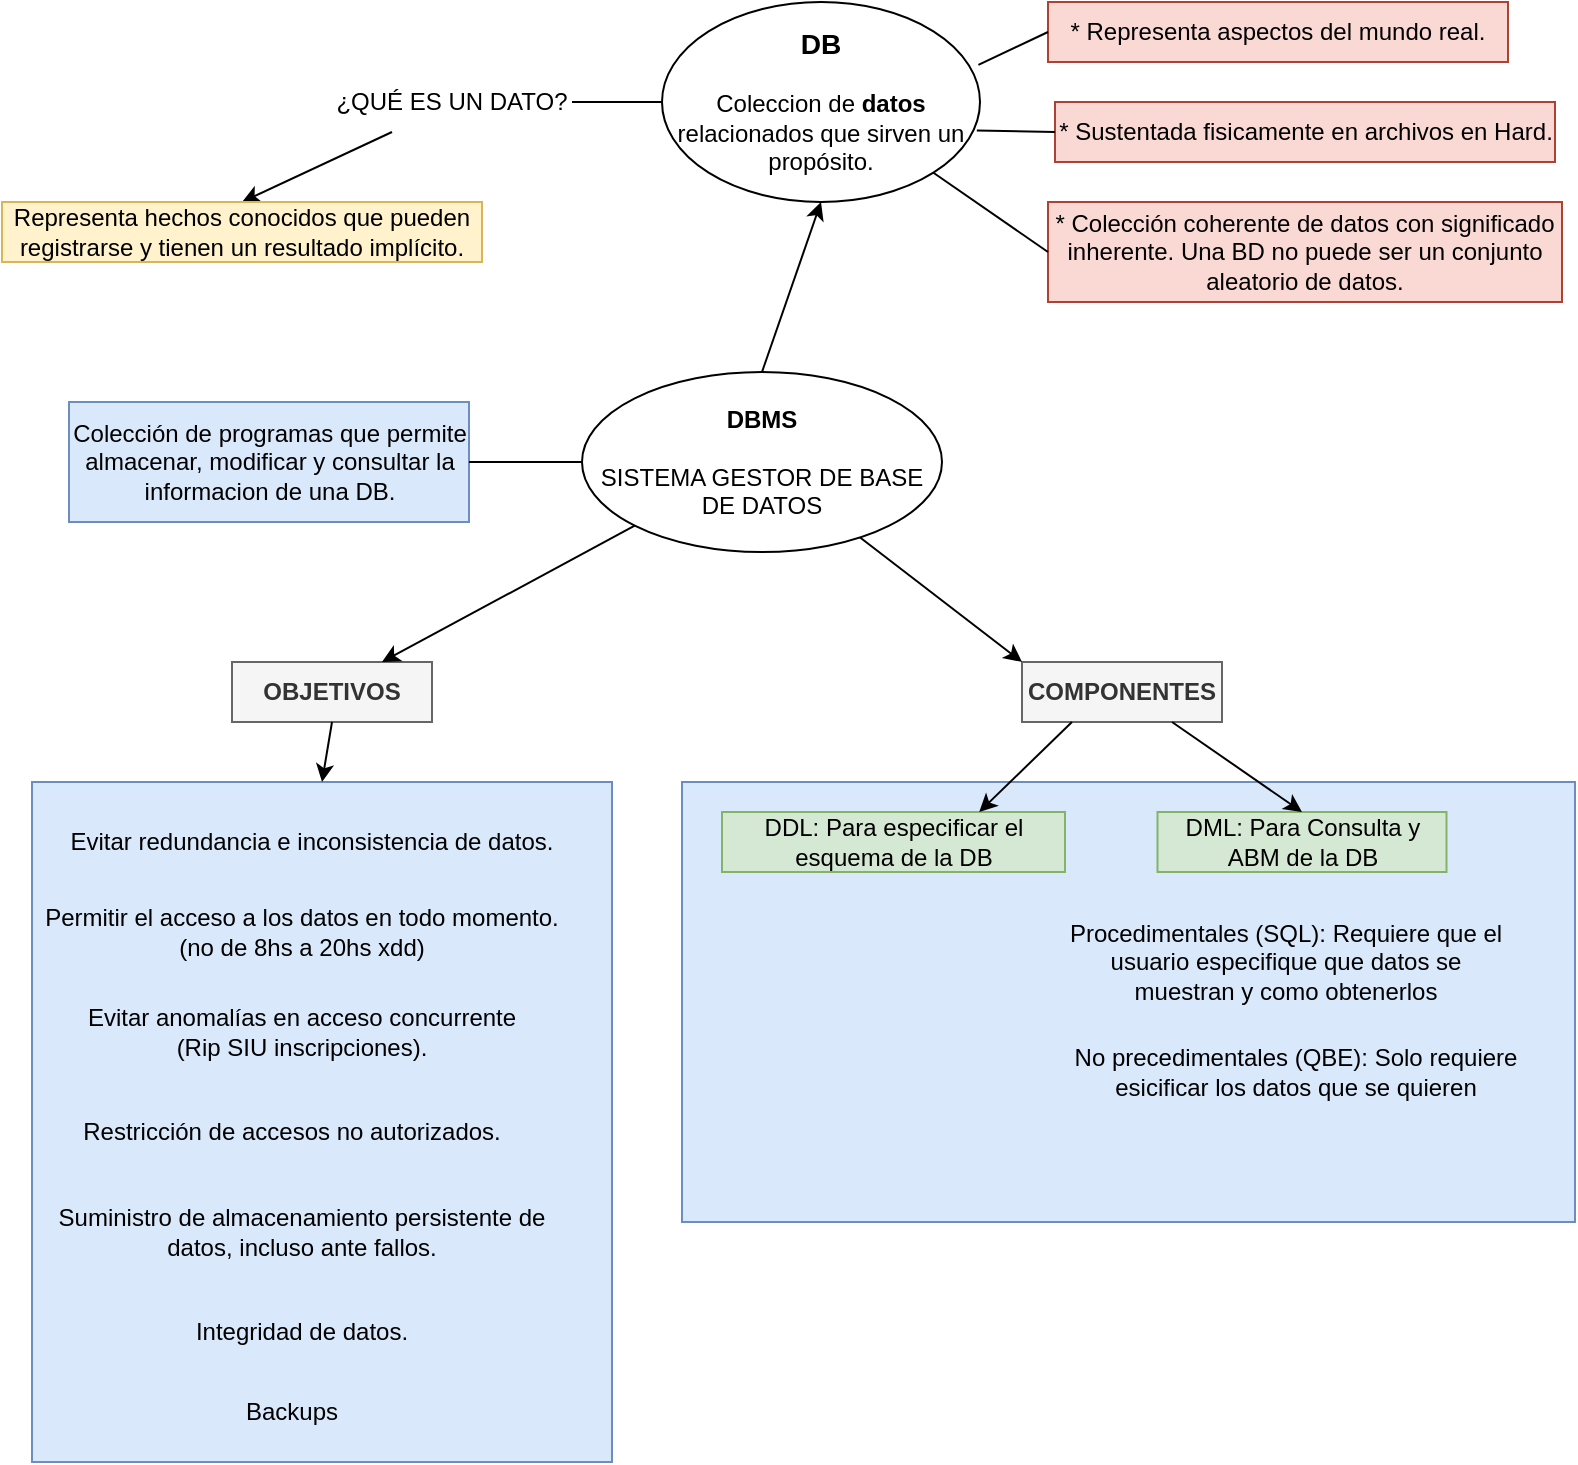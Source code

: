 <mxfile version="17.1.3" type="github" pages="4">
  <diagram id="kyv-Pfv23gA9csW_IkZh" name="DB, Datos, DBMS">
    <mxGraphModel dx="1140" dy="402" grid="1" gridSize="10" guides="1" tooltips="1" connect="1" arrows="1" fold="1" page="1" pageScale="1" pageWidth="827" pageHeight="1169" background="#ffffff" math="0" shadow="0">
      <root>
        <mxCell id="0" />
        <mxCell id="1" parent="0" />
        <mxCell id="LoTI6cqvOIeO2nbHAi1N-4" value="" style="rounded=0;whiteSpace=wrap;html=1;fillColor=#dae8fc;strokeColor=#6c8ebf;" parent="1" vertex="1">
          <mxGeometry x="350" y="500" width="446.5" height="220" as="geometry" />
        </mxCell>
        <mxCell id="82b8sqedpG5tDT-W9cHj-2" value="&lt;h3&gt;&lt;b&gt;DB&lt;/b&gt;&lt;/h3&gt;Coleccion de &lt;b&gt;datos &lt;/b&gt;relacionados que sirven un propósito.&lt;br&gt;&lt;br&gt;" style="ellipse;whiteSpace=wrap;html=1;" parent="1" vertex="1">
          <mxGeometry x="340" y="110" width="159" height="100" as="geometry" />
        </mxCell>
        <mxCell id="82b8sqedpG5tDT-W9cHj-5" value="* Representa aspectos del mundo real." style="text;html=1;strokeColor=#ae4132;fillColor=#fad9d5;align=center;verticalAlign=middle;whiteSpace=wrap;rounded=0;" parent="1" vertex="1">
          <mxGeometry x="533" y="110" width="230" height="30" as="geometry" />
        </mxCell>
        <mxCell id="82b8sqedpG5tDT-W9cHj-6" value="* Colección coherente de datos con significado inherente. Una BD no puede ser un conjunto aleatorio de datos." style="text;html=1;strokeColor=#ae4132;fillColor=#fad9d5;align=center;verticalAlign=middle;whiteSpace=wrap;rounded=0;" parent="1" vertex="1">
          <mxGeometry x="533" y="210" width="257" height="50" as="geometry" />
        </mxCell>
        <mxCell id="hzKp8I5DXXiYu1HuEsjh-1" value="* Sustentada fisicamente en archivos en Hard." style="text;html=1;strokeColor=#ae4132;fillColor=#fad9d5;align=center;verticalAlign=middle;whiteSpace=wrap;rounded=0;" parent="1" vertex="1">
          <mxGeometry x="536.5" y="160" width="250" height="30" as="geometry" />
        </mxCell>
        <mxCell id="y5L1Ravf5SmVqJsjnQwp-1" value="&lt;b&gt;DBMS&lt;/b&gt;&lt;br&gt;&lt;br&gt;SISTEMA GESTOR DE BASE DE DATOS" style="ellipse;whiteSpace=wrap;html=1;" parent="1" vertex="1">
          <mxGeometry x="300" y="295" width="180" height="90" as="geometry" />
        </mxCell>
        <mxCell id="y5L1Ravf5SmVqJsjnQwp-2" value="OBJETIVOS" style="text;html=1;align=center;verticalAlign=middle;whiteSpace=wrap;rounded=0;fontStyle=1;fillColor=#f5f5f5;fontColor=#333333;strokeColor=#666666;" parent="1" vertex="1">
          <mxGeometry x="125" y="440" width="100" height="30" as="geometry" />
        </mxCell>
        <mxCell id="y5L1Ravf5SmVqJsjnQwp-19" value="COMPONENTES" style="text;html=1;strokeColor=#666666;fillColor=#f5f5f5;align=center;verticalAlign=middle;whiteSpace=wrap;rounded=0;fontStyle=1;fontColor=#333333;" parent="1" vertex="1">
          <mxGeometry x="520" y="440" width="100" height="30" as="geometry" />
        </mxCell>
        <mxCell id="y5L1Ravf5SmVqJsjnQwp-22" value="DDL: Para especificar el esquema de la DB" style="text;html=1;strokeColor=#82b366;fillColor=#d5e8d4;align=center;verticalAlign=middle;whiteSpace=wrap;rounded=0;" parent="1" vertex="1">
          <mxGeometry x="370" y="515" width="171.5" height="30" as="geometry" />
        </mxCell>
        <mxCell id="y5L1Ravf5SmVqJsjnQwp-23" value="DML: Para Consulta y ABM de la DB" style="text;html=1;strokeColor=#82b366;fillColor=#d5e8d4;align=center;verticalAlign=middle;whiteSpace=wrap;rounded=0;" parent="1" vertex="1">
          <mxGeometry x="587.75" y="515" width="144.5" height="30" as="geometry" />
        </mxCell>
        <mxCell id="y5L1Ravf5SmVqJsjnQwp-24" value="Procedimentales (SQL): Requiere que el usuario especifique que datos se muestran y como obtenerlos" style="text;html=1;strokeColor=none;fillColor=none;align=center;verticalAlign=middle;whiteSpace=wrap;rounded=0;" parent="1" vertex="1">
          <mxGeometry x="541.5" y="575" width="220" height="30" as="geometry" />
        </mxCell>
        <mxCell id="y5L1Ravf5SmVqJsjnQwp-25" value="No precedimentales (QBE): Solo requiere esicificar los datos que se quieren" style="text;html=1;strokeColor=none;fillColor=none;align=center;verticalAlign=middle;whiteSpace=wrap;rounded=0;" parent="1" vertex="1">
          <mxGeometry x="536.5" y="630" width="240" height="30" as="geometry" />
        </mxCell>
        <mxCell id="igbWti4xABd6nXq-48ni-3" value="" style="endArrow=classic;html=1;rounded=0;exitX=0.5;exitY=0;exitDx=0;exitDy=0;entryX=0.5;entryY=1;entryDx=0;entryDy=0;startArrow=none;" parent="1" source="y5L1Ravf5SmVqJsjnQwp-1" target="82b8sqedpG5tDT-W9cHj-2" edge="1">
          <mxGeometry width="50" height="50" relative="1" as="geometry">
            <mxPoint x="390" y="390" as="sourcePoint" />
            <mxPoint x="440" y="340" as="targetPoint" />
          </mxGeometry>
        </mxCell>
        <mxCell id="igbWti4xABd6nXq-48ni-4" value="Colección de programas que permite almacenar, modificar y consultar la informacion de una DB." style="text;html=1;strokeColor=#6c8ebf;fillColor=#dae8fc;align=center;verticalAlign=middle;whiteSpace=wrap;rounded=0;" parent="1" vertex="1">
          <mxGeometry x="43.5" y="310" width="200" height="60" as="geometry" />
        </mxCell>
        <mxCell id="igbWti4xABd6nXq-48ni-6" value="" style="endArrow=classic;html=1;rounded=0;exitX=0.25;exitY=1;exitDx=0;exitDy=0;startArrow=none;entryX=0.5;entryY=0;entryDx=0;entryDy=0;" parent="1" source="igbWti4xABd6nXq-48ni-7" target="igbWti4xABd6nXq-48ni-9" edge="1">
          <mxGeometry width="50" height="50" relative="1" as="geometry">
            <mxPoint x="390" y="300" as="sourcePoint" />
            <mxPoint x="430" y="370" as="targetPoint" />
          </mxGeometry>
        </mxCell>
        <mxCell id="igbWti4xABd6nXq-48ni-7" value="¿QUÉ ES UN DATO?" style="text;html=1;strokeColor=none;fillColor=none;align=center;verticalAlign=middle;whiteSpace=wrap;rounded=0;" parent="1" vertex="1">
          <mxGeometry x="175" y="145" width="120" height="30" as="geometry" />
        </mxCell>
        <mxCell id="igbWti4xABd6nXq-48ni-8" value="" style="endArrow=none;html=1;rounded=0;exitX=0;exitY=0.5;exitDx=0;exitDy=0;entryX=1;entryY=0.5;entryDx=0;entryDy=0;" parent="1" source="82b8sqedpG5tDT-W9cHj-2" target="igbWti4xABd6nXq-48ni-7" edge="1">
          <mxGeometry width="50" height="50" relative="1" as="geometry">
            <mxPoint x="455.104" y="225.355" as="sourcePoint" />
            <mxPoint x="520" y="250" as="targetPoint" />
          </mxGeometry>
        </mxCell>
        <mxCell id="igbWti4xABd6nXq-48ni-9" value="Representa hechos conocidos que pueden registrarse y tienen un resultado implícito." style="text;html=1;strokeColor=#d6b656;fillColor=#fff2cc;align=center;verticalAlign=middle;whiteSpace=wrap;rounded=0;" parent="1" vertex="1">
          <mxGeometry x="10" y="210" width="240" height="30" as="geometry" />
        </mxCell>
        <mxCell id="igbWti4xABd6nXq-48ni-12" value="" style="endArrow=none;html=1;rounded=0;exitX=0;exitY=0.5;exitDx=0;exitDy=0;" parent="1" source="y5L1Ravf5SmVqJsjnQwp-1" target="igbWti4xABd6nXq-48ni-4" edge="1">
          <mxGeometry width="50" height="50" relative="1" as="geometry">
            <mxPoint x="413.5" y="295" as="sourcePoint" />
            <mxPoint x="463.5" y="245" as="targetPoint" />
          </mxGeometry>
        </mxCell>
        <mxCell id="igbWti4xABd6nXq-48ni-22" value="" style="endArrow=none;html=1;rounded=0;exitX=0.995;exitY=0.314;exitDx=0;exitDy=0;exitPerimeter=0;entryX=0;entryY=0.5;entryDx=0;entryDy=0;" parent="1" source="82b8sqedpG5tDT-W9cHj-2" target="82b8sqedpG5tDT-W9cHj-5" edge="1">
          <mxGeometry width="50" height="50" relative="1" as="geometry">
            <mxPoint x="390" y="300" as="sourcePoint" />
            <mxPoint x="440" y="250" as="targetPoint" />
          </mxGeometry>
        </mxCell>
        <mxCell id="igbWti4xABd6nXq-48ni-23" value="" style="endArrow=none;html=1;rounded=0;exitX=1;exitY=1;exitDx=0;exitDy=0;entryX=0;entryY=0.5;entryDx=0;entryDy=0;" parent="1" source="82b8sqedpG5tDT-W9cHj-2" target="82b8sqedpG5tDT-W9cHj-6" edge="1">
          <mxGeometry width="50" height="50" relative="1" as="geometry">
            <mxPoint x="390" y="300" as="sourcePoint" />
            <mxPoint x="440" y="250" as="targetPoint" />
          </mxGeometry>
        </mxCell>
        <mxCell id="igbWti4xABd6nXq-48ni-24" value="" style="endArrow=none;html=1;rounded=0;exitX=0;exitY=0.5;exitDx=0;exitDy=0;entryX=0.99;entryY=0.642;entryDx=0;entryDy=0;entryPerimeter=0;" parent="1" source="hzKp8I5DXXiYu1HuEsjh-1" target="82b8sqedpG5tDT-W9cHj-2" edge="1">
          <mxGeometry width="50" height="50" relative="1" as="geometry">
            <mxPoint x="390" y="300" as="sourcePoint" />
            <mxPoint x="440" y="250" as="targetPoint" />
          </mxGeometry>
        </mxCell>
        <mxCell id="igbWti4xABd6nXq-48ni-26" value="" style="endArrow=classic;html=1;rounded=0;exitX=0;exitY=1;exitDx=0;exitDy=0;entryX=0.75;entryY=0;entryDx=0;entryDy=0;" parent="1" source="y5L1Ravf5SmVqJsjnQwp-1" target="y5L1Ravf5SmVqJsjnQwp-2" edge="1">
          <mxGeometry width="50" height="50" relative="1" as="geometry">
            <mxPoint x="413.5" y="575" as="sourcePoint" />
            <mxPoint x="463.5" y="525" as="targetPoint" />
          </mxGeometry>
        </mxCell>
        <mxCell id="igbWti4xABd6nXq-48ni-27" value="" style="endArrow=classic;html=1;rounded=0;entryX=0;entryY=0;entryDx=0;entryDy=0;" parent="1" source="y5L1Ravf5SmVqJsjnQwp-1" target="y5L1Ravf5SmVqJsjnQwp-19" edge="1">
          <mxGeometry width="50" height="50" relative="1" as="geometry">
            <mxPoint x="413.5" y="575" as="sourcePoint" />
            <mxPoint x="463.5" y="525" as="targetPoint" />
          </mxGeometry>
        </mxCell>
        <mxCell id="igbWti4xABd6nXq-48ni-31" value="" style="rounded=0;whiteSpace=wrap;html=1;fillColor=#dae8fc;strokeColor=#6c8ebf;" parent="1" vertex="1">
          <mxGeometry x="25" y="500" width="290" height="340" as="geometry" />
        </mxCell>
        <mxCell id="y5L1Ravf5SmVqJsjnQwp-3" value="Evitar redundancia e inconsistencia de datos." style="text;html=1;strokeColor=none;fillColor=none;align=center;verticalAlign=middle;whiteSpace=wrap;rounded=0;" parent="1" vertex="1">
          <mxGeometry x="10" y="515" width="310" height="30" as="geometry" />
        </mxCell>
        <mxCell id="y5L1Ravf5SmVqJsjnQwp-6" value="Permitir el acceso a los datos en todo momento. (no de 8hs a 20hs xdd)" style="text;html=1;strokeColor=none;fillColor=none;align=center;verticalAlign=middle;whiteSpace=wrap;rounded=0;" parent="1" vertex="1">
          <mxGeometry x="30" y="560" width="260" height="30" as="geometry" />
        </mxCell>
        <mxCell id="y5L1Ravf5SmVqJsjnQwp-7" value="Evitar anomalías en acceso concurrente &lt;br&gt;(Rip SIU inscripciones)." style="text;html=1;strokeColor=none;fillColor=none;align=center;verticalAlign=middle;whiteSpace=wrap;rounded=0;" parent="1" vertex="1">
          <mxGeometry x="25" y="610" width="270" height="30" as="geometry" />
        </mxCell>
        <mxCell id="y5L1Ravf5SmVqJsjnQwp-8" value="Restricción de accesos no autorizados." style="text;html=1;strokeColor=none;fillColor=none;align=center;verticalAlign=middle;whiteSpace=wrap;rounded=0;" parent="1" vertex="1">
          <mxGeometry x="30" y="660" width="250" height="30" as="geometry" />
        </mxCell>
        <mxCell id="y5L1Ravf5SmVqJsjnQwp-9" value="Suministro de almacenamiento persistente de datos, incluso ante fallos." style="text;html=1;strokeColor=none;fillColor=none;align=center;verticalAlign=middle;whiteSpace=wrap;rounded=0;" parent="1" vertex="1">
          <mxGeometry x="35" y="710" width="250" height="30" as="geometry" />
        </mxCell>
        <mxCell id="y5L1Ravf5SmVqJsjnQwp-10" value="Integridad de datos." style="text;html=1;strokeColor=none;fillColor=none;align=center;verticalAlign=middle;whiteSpace=wrap;rounded=0;" parent="1" vertex="1">
          <mxGeometry x="10" y="760" width="300" height="30" as="geometry" />
        </mxCell>
        <mxCell id="y5L1Ravf5SmVqJsjnQwp-11" value="Backups" style="text;html=1;strokeColor=none;fillColor=none;align=center;verticalAlign=middle;whiteSpace=wrap;rounded=0;" parent="1" vertex="1">
          <mxGeometry x="125" y="800" width="60" height="30" as="geometry" />
        </mxCell>
        <mxCell id="LoTI6cqvOIeO2nbHAi1N-3" style="edgeStyle=orthogonalEdgeStyle;rounded=0;orthogonalLoop=1;jettySize=auto;html=1;exitX=0.5;exitY=1;exitDx=0;exitDy=0;" parent="1" source="igbWti4xABd6nXq-48ni-9" target="igbWti4xABd6nXq-48ni-9" edge="1">
          <mxGeometry relative="1" as="geometry" />
        </mxCell>
        <mxCell id="LoTI6cqvOIeO2nbHAi1N-5" value="" style="endArrow=classic;html=1;rounded=0;exitX=0.25;exitY=1;exitDx=0;exitDy=0;entryX=0.75;entryY=0;entryDx=0;entryDy=0;" parent="1" source="y5L1Ravf5SmVqJsjnQwp-19" target="y5L1Ravf5SmVqJsjnQwp-22" edge="1">
          <mxGeometry width="50" height="50" relative="1" as="geometry">
            <mxPoint x="490" y="540" as="sourcePoint" />
            <mxPoint x="540" y="490" as="targetPoint" />
          </mxGeometry>
        </mxCell>
        <mxCell id="LoTI6cqvOIeO2nbHAi1N-6" value="" style="endArrow=classic;html=1;rounded=0;exitX=0.75;exitY=1;exitDx=0;exitDy=0;entryX=0.5;entryY=0;entryDx=0;entryDy=0;" parent="1" source="y5L1Ravf5SmVqJsjnQwp-19" target="y5L1Ravf5SmVqJsjnQwp-23" edge="1">
          <mxGeometry width="50" height="50" relative="1" as="geometry">
            <mxPoint x="490" y="540" as="sourcePoint" />
            <mxPoint x="540" y="490" as="targetPoint" />
          </mxGeometry>
        </mxCell>
        <mxCell id="3WXtTWKQ74eh2KAQ3WYK-1" value="" style="endArrow=classic;html=1;rounded=0;exitX=0.5;exitY=1;exitDx=0;exitDy=0;entryX=0.5;entryY=0;entryDx=0;entryDy=0;" parent="1" source="y5L1Ravf5SmVqJsjnQwp-2" target="igbWti4xABd6nXq-48ni-31" edge="1">
          <mxGeometry width="50" height="50" relative="1" as="geometry">
            <mxPoint x="270" y="500" as="sourcePoint" />
            <mxPoint x="320" y="450" as="targetPoint" />
          </mxGeometry>
        </mxCell>
      </root>
    </mxGraphModel>
  </diagram>
  <diagram id="FztRDpFghhkUc0C4HoaS" name="Modelos de datos">
    <mxGraphModel dx="313" dy="402" grid="1" gridSize="10" guides="1" tooltips="1" connect="1" arrows="1" fold="1" page="1" pageScale="1" pageWidth="827" pageHeight="1169" math="0" shadow="0">
      <root>
        <mxCell id="wAuXZagQ3o1Ts092lAWZ-0" />
        <mxCell id="wAuXZagQ3o1Ts092lAWZ-1" parent="wAuXZagQ3o1Ts092lAWZ-0" />
        <mxCell id="BfIDbwQZyBNCE8lltbw1-0" value="" style="rounded=0;whiteSpace=wrap;html=1;fillColor=#ffe6cc;strokeColor=#d79b00;" parent="wAuXZagQ3o1Ts092lAWZ-1" vertex="1">
          <mxGeometry x="1855" y="122.5" width="260" height="160" as="geometry" />
        </mxCell>
        <mxCell id="FIEg2f-IqWj-XwJC0ZLa-0" value="" style="rounded=0;whiteSpace=wrap;html=1;fillColor=#dae8fc;strokeColor=#6c8ebf;" parent="wAuXZagQ3o1Ts092lAWZ-1" vertex="1">
          <mxGeometry x="1720" y="400" width="280" height="210" as="geometry" />
        </mxCell>
        <mxCell id="FIEg2f-IqWj-XwJC0ZLa-1" value="" style="rounded=0;whiteSpace=wrap;html=1;fillColor=#dae8fc;strokeColor=#6c8ebf;" parent="wAuXZagQ3o1Ts092lAWZ-1" vertex="1">
          <mxGeometry x="1350" y="400" width="330" height="210" as="geometry" />
        </mxCell>
        <mxCell id="FIEg2f-IqWj-XwJC0ZLa-2" value="&lt;h3&gt;MODELADO DE DATOS&lt;/h3&gt;" style="rounded=0;whiteSpace=wrap;html=1;" parent="wAuXZagQ3o1Ts092lAWZ-1" vertex="1">
          <mxGeometry x="1600" y="20" width="120" height="60" as="geometry" />
        </mxCell>
        <mxCell id="FIEg2f-IqWj-XwJC0ZLa-3" value="NIVELES DE ABSTRACCIÓN AL MODELAR" style="rounded=0;whiteSpace=wrap;html=1;" parent="wAuXZagQ3o1Ts092lAWZ-1" vertex="1">
          <mxGeometry x="1220" y="20" width="120" height="60" as="geometry" />
        </mxCell>
        <mxCell id="FIEg2f-IqWj-XwJC0ZLa-4" value="&lt;b&gt;Visión:&lt;/b&gt; Punto de vistas de los actores." style="text;html=1;strokeColor=#ae4132;fillColor=#fad9d5;align=center;verticalAlign=middle;whiteSpace=wrap;rounded=0;" parent="wAuXZagQ3o1Ts092lAWZ-1" vertex="1">
          <mxGeometry x="1080" y="102.5" width="130" height="30" as="geometry" />
        </mxCell>
        <mxCell id="FIEg2f-IqWj-XwJC0ZLa-5" value="&lt;b&gt;Conceptual:&lt;/b&gt; Se resumen todos los puntos vistas en un solo modelo, estableciendo que datos se guardan y como se relacionan" style="text;html=1;strokeColor=#ae4132;fillColor=#fad9d5;align=center;verticalAlign=middle;whiteSpace=wrap;rounded=0;" parent="wAuXZagQ3o1Ts092lAWZ-1" vertex="1">
          <mxGeometry x="1170" y="175" width="220" height="55" as="geometry" />
        </mxCell>
        <mxCell id="FIEg2f-IqWj-XwJC0ZLa-6" value="&lt;b&gt;Físico:&lt;/b&gt; describe como se almacenan realmente los datos (archivos en discos)" style="text;html=1;strokeColor=#ae4132;fillColor=#fad9d5;align=center;verticalAlign=middle;whiteSpace=wrap;rounded=0;" parent="wAuXZagQ3o1Ts092lAWZ-1" vertex="1">
          <mxGeometry x="1370" y="95" width="140" height="55" as="geometry" />
        </mxCell>
        <mxCell id="FIEg2f-IqWj-XwJC0ZLa-7" value="Es una serie de conceptos que puede utilizarse para describir un conjunto de datos y las operaciones para administrarlos." style="text;html=1;strokeColor=#d6b656;fillColor=#fff2cc;align=center;verticalAlign=middle;whiteSpace=wrap;rounded=0;" parent="wAuXZagQ3o1Ts092lAWZ-1" vertex="1">
          <mxGeometry x="1780" y="27.5" width="240" height="45" as="geometry" />
        </mxCell>
        <mxCell id="FIEg2f-IqWj-XwJC0ZLa-8" value="" style="endArrow=none;html=1;rounded=0;exitX=1;exitY=0.5;exitDx=0;exitDy=0;entryX=0;entryY=0.5;entryDx=0;entryDy=0;" parent="wAuXZagQ3o1Ts092lAWZ-1" source="FIEg2f-IqWj-XwJC0ZLa-2" target="FIEg2f-IqWj-XwJC0ZLa-7" edge="1">
          <mxGeometry width="50" height="50" relative="1" as="geometry">
            <mxPoint x="840" y="395" as="sourcePoint" />
            <mxPoint x="890" y="345" as="targetPoint" />
          </mxGeometry>
        </mxCell>
        <mxCell id="FIEg2f-IqWj-XwJC0ZLa-9" value="" style="endArrow=none;html=1;rounded=0;exitX=0.25;exitY=0;exitDx=0;exitDy=0;entryX=1;entryY=0.75;entryDx=0;entryDy=0;" parent="wAuXZagQ3o1Ts092lAWZ-1" source="FIEg2f-IqWj-XwJC0ZLa-6" target="FIEg2f-IqWj-XwJC0ZLa-3" edge="1">
          <mxGeometry width="50" height="50" relative="1" as="geometry">
            <mxPoint x="980" y="260" as="sourcePoint" />
            <mxPoint x="1030" y="210" as="targetPoint" />
          </mxGeometry>
        </mxCell>
        <mxCell id="FIEg2f-IqWj-XwJC0ZLa-10" value="" style="endArrow=none;html=1;rounded=0;exitX=0.5;exitY=0;exitDx=0;exitDy=0;entryX=0;entryY=0.75;entryDx=0;entryDy=0;" parent="wAuXZagQ3o1Ts092lAWZ-1" source="FIEg2f-IqWj-XwJC0ZLa-4" target="FIEg2f-IqWj-XwJC0ZLa-3" edge="1">
          <mxGeometry width="50" height="50" relative="1" as="geometry">
            <mxPoint x="980" y="260" as="sourcePoint" />
            <mxPoint x="1030" y="210" as="targetPoint" />
          </mxGeometry>
        </mxCell>
        <mxCell id="FIEg2f-IqWj-XwJC0ZLa-11" value="" style="endArrow=none;html=1;rounded=0;shadow=0;sketch=0;startSize=10;endSize=10;strokeColor=default;strokeWidth=1;opacity=75;jumpSize=10;entryX=0.5;entryY=0;entryDx=0;entryDy=0;exitX=0.5;exitY=1;exitDx=0;exitDy=0;" parent="wAuXZagQ3o1Ts092lAWZ-1" source="FIEg2f-IqWj-XwJC0ZLa-3" target="FIEg2f-IqWj-XwJC0ZLa-5" edge="1">
          <mxGeometry width="50" height="50" relative="1" as="geometry">
            <mxPoint x="1220" y="-20" as="sourcePoint" />
            <mxPoint x="1160" y="10" as="targetPoint" />
          </mxGeometry>
        </mxCell>
        <mxCell id="FIEg2f-IqWj-XwJC0ZLa-12" value="TIPOS DE MODELO" style="ellipse;whiteSpace=wrap;html=1;" parent="wAuXZagQ3o1Ts092lAWZ-1" vertex="1">
          <mxGeometry x="1600" y="232.5" width="120" height="60" as="geometry" />
        </mxCell>
        <mxCell id="FIEg2f-IqWj-XwJC0ZLa-13" value="" style="endArrow=classic;html=1;rounded=0;shadow=0;sketch=0;startSize=10;endSize=10;strokeColor=default;strokeWidth=1;opacity=75;jumpSize=10;exitX=0.5;exitY=1;exitDx=0;exitDy=0;" parent="wAuXZagQ3o1Ts092lAWZ-1" source="FIEg2f-IqWj-XwJC0ZLa-2" target="FIEg2f-IqWj-XwJC0ZLa-12" edge="1">
          <mxGeometry width="50" height="50" relative="1" as="geometry">
            <mxPoint x="1040" y="265" as="sourcePoint" />
            <mxPoint x="1090" y="215" as="targetPoint" />
          </mxGeometry>
        </mxCell>
        <mxCell id="FIEg2f-IqWj-XwJC0ZLa-14" value="&lt;b&gt;BASADOS EN OBJETOS&lt;/b&gt;" style="text;html=1;strokeColor=none;fillColor=none;align=center;verticalAlign=middle;whiteSpace=wrap;rounded=0;" parent="wAuXZagQ3o1Ts092lAWZ-1" vertex="1">
          <mxGeometry x="1475" y="407.5" width="80" height="30" as="geometry" />
        </mxCell>
        <mxCell id="FIEg2f-IqWj-XwJC0ZLa-15" value="Modelo de datos funcional" style="text;html=1;strokeColor=#82b366;fillColor=#d5e8d4;align=center;verticalAlign=middle;whiteSpace=wrap;rounded=0;" parent="wAuXZagQ3o1Ts092lAWZ-1" vertex="1">
          <mxGeometry x="1414" y="540" width="70" height="45" as="geometry" />
        </mxCell>
        <mxCell id="FIEg2f-IqWj-XwJC0ZLa-16" value="Modelo de datos semántico" style="text;html=1;strokeColor=#82b366;fillColor=#d5e8d4;align=center;verticalAlign=middle;whiteSpace=wrap;rounded=0;" parent="wAuXZagQ3o1Ts092lAWZ-1" vertex="1">
          <mxGeometry x="1384" y="495" width="100" height="30" as="geometry" />
        </mxCell>
        <mxCell id="FIEg2f-IqWj-XwJC0ZLa-17" value="Modelo orientado a objetos" style="text;html=1;strokeColor=#82b366;fillColor=#d5e8d4;align=center;verticalAlign=middle;whiteSpace=wrap;rounded=0;" parent="wAuXZagQ3o1Ts092lAWZ-1" vertex="1">
          <mxGeometry x="1514" y="550" width="120" height="30" as="geometry" />
        </mxCell>
        <mxCell id="FIEg2f-IqWj-XwJC0ZLa-18" value="Modelo Entidad Relación" style="text;html=1;strokeColor=#82b366;fillColor=#d5e8d4;align=center;verticalAlign=middle;whiteSpace=wrap;rounded=0;" parent="wAuXZagQ3o1Ts092lAWZ-1" vertex="1">
          <mxGeometry x="1534" y="495" width="120" height="30" as="geometry" />
        </mxCell>
        <mxCell id="FIEg2f-IqWj-XwJC0ZLa-19" value="&lt;b&gt;BASADOS EN REGISTROS&lt;/b&gt;" style="text;html=1;strokeColor=none;fillColor=none;align=center;verticalAlign=middle;whiteSpace=wrap;rounded=0;" parent="wAuXZagQ3o1Ts092lAWZ-1" vertex="1">
          <mxGeometry x="1815" y="407.5" width="90" height="30" as="geometry" />
        </mxCell>
        <mxCell id="FIEg2f-IqWj-XwJC0ZLa-20" value="Permiten especificar la estructura lógica completa de la BD, a diferencia de los basados en objetros" style="text;html=1;strokeColor=#d6b656;fillColor=#fff2cc;align=center;verticalAlign=middle;whiteSpace=wrap;rounded=0;" parent="wAuXZagQ3o1Ts092lAWZ-1" vertex="1">
          <mxGeometry x="2050" y="400" width="140" height="80" as="geometry" />
        </mxCell>
        <mxCell id="FIEg2f-IqWj-XwJC0ZLa-21" value="Modelo relacional" style="text;html=1;strokeColor=#82b366;fillColor=#d5e8d4;align=center;verticalAlign=middle;whiteSpace=wrap;rounded=0;" parent="wAuXZagQ3o1Ts092lAWZ-1" vertex="1">
          <mxGeometry x="1910" y="505" width="60" height="30" as="geometry" />
        </mxCell>
        <mxCell id="FIEg2f-IqWj-XwJC0ZLa-22" value="Modelo jerárquico" style="text;html=1;strokeColor=#82b366;fillColor=#d5e8d4;align=center;verticalAlign=middle;whiteSpace=wrap;rounded=0;" parent="wAuXZagQ3o1Ts092lAWZ-1" vertex="1">
          <mxGeometry x="1740" y="505" width="60" height="30" as="geometry" />
        </mxCell>
        <mxCell id="FIEg2f-IqWj-XwJC0ZLa-23" value="Modelo de Red" style="text;html=1;strokeColor=#82b366;fillColor=#d5e8d4;align=center;verticalAlign=middle;whiteSpace=wrap;rounded=0;" parent="wAuXZagQ3o1Ts092lAWZ-1" vertex="1">
          <mxGeometry x="1830" y="540" width="60" height="30" as="geometry" />
        </mxCell>
        <mxCell id="FIEg2f-IqWj-XwJC0ZLa-24" style="edgeStyle=orthogonalEdgeStyle;rounded=0;sketch=0;jumpSize=10;orthogonalLoop=1;jettySize=auto;html=1;exitX=0.5;exitY=1;exitDx=0;exitDy=0;shadow=0;endArrow=none;endFill=0;startSize=10;endSize=10;strokeColor=default;strokeWidth=1;opacity=75;" parent="wAuXZagQ3o1Ts092lAWZ-1" source="FIEg2f-IqWj-XwJC0ZLa-18" target="FIEg2f-IqWj-XwJC0ZLa-18" edge="1">
          <mxGeometry relative="1" as="geometry" />
        </mxCell>
        <mxCell id="FIEg2f-IqWj-XwJC0ZLa-25" style="edgeStyle=orthogonalEdgeStyle;rounded=0;sketch=0;jumpSize=10;orthogonalLoop=1;jettySize=auto;html=1;exitX=0.5;exitY=1;exitDx=0;exitDy=0;shadow=0;endArrow=none;endFill=0;startSize=10;endSize=10;strokeColor=default;strokeWidth=1;opacity=75;" parent="wAuXZagQ3o1Ts092lAWZ-1" source="FIEg2f-IqWj-XwJC0ZLa-19" target="FIEg2f-IqWj-XwJC0ZLa-19" edge="1">
          <mxGeometry relative="1" as="geometry" />
        </mxCell>
        <mxCell id="FIEg2f-IqWj-XwJC0ZLa-26" value="Obtener la naturaleza y necesidad de cada dato" style="text;html=1;strokeColor=#b85450;fillColor=#f8cecc;align=center;verticalAlign=middle;whiteSpace=wrap;rounded=0;" parent="wAuXZagQ3o1Ts092lAWZ-1" vertex="1">
          <mxGeometry x="1885" y="182.5" width="200" height="30" as="geometry" />
        </mxCell>
        <mxCell id="FIEg2f-IqWj-XwJC0ZLa-27" value="Obener la perspectiva de cada actor asociado al problema" style="text;html=1;strokeColor=#b85450;fillColor=#f8cecc;align=center;verticalAlign=middle;whiteSpace=wrap;rounded=0;" parent="wAuXZagQ3o1Ts092lAWZ-1" vertex="1">
          <mxGeometry x="1875" y="135" width="220" height="30" as="geometry" />
        </mxCell>
        <mxCell id="FIEg2f-IqWj-XwJC0ZLa-28" value="Observar como c/ actor utiliza cada dato." style="text;html=1;strokeColor=#b85450;fillColor=#f8cecc;align=center;verticalAlign=middle;whiteSpace=wrap;rounded=0;" parent="wAuXZagQ3o1Ts092lAWZ-1" vertex="1">
          <mxGeometry x="1900" y="232.5" width="170" height="30" as="geometry" />
        </mxCell>
        <mxCell id="RHJfJA5FLmgm6RI0mIGe-0" value="&lt;b&gt;OBJETIVOS&lt;/b&gt;" style="text;html=1;strokeColor=none;fillColor=none;align=center;verticalAlign=middle;whiteSpace=wrap;rounded=0;" parent="wAuXZagQ3o1Ts092lAWZ-1" vertex="1">
          <mxGeometry x="1935" y="95" width="80" height="30" as="geometry" />
        </mxCell>
        <mxCell id="RHJfJA5FLmgm6RI0mIGe-5" value="" style="endArrow=none;html=1;rounded=0;exitX=1;exitY=0.75;exitDx=0;exitDy=0;entryX=0;entryY=0.5;entryDx=0;entryDy=0;" parent="wAuXZagQ3o1Ts092lAWZ-1" source="FIEg2f-IqWj-XwJC0ZLa-2" target="RHJfJA5FLmgm6RI0mIGe-0" edge="1">
          <mxGeometry width="50" height="50" relative="1" as="geometry">
            <mxPoint x="1660" y="370" as="sourcePoint" />
            <mxPoint x="1710" y="320" as="targetPoint" />
          </mxGeometry>
        </mxCell>
        <mxCell id="BfIDbwQZyBNCE8lltbw1-1" value="" style="endArrow=classic;html=1;rounded=0;exitX=1;exitY=1;exitDx=0;exitDy=0;entryX=0.25;entryY=0;entryDx=0;entryDy=0;" parent="wAuXZagQ3o1Ts092lAWZ-1" source="FIEg2f-IqWj-XwJC0ZLa-12" target="FIEg2f-IqWj-XwJC0ZLa-0" edge="1">
          <mxGeometry width="50" height="50" relative="1" as="geometry">
            <mxPoint x="1660" y="480" as="sourcePoint" />
            <mxPoint x="1710" y="430" as="targetPoint" />
          </mxGeometry>
        </mxCell>
        <mxCell id="BfIDbwQZyBNCE8lltbw1-2" value="" style="endArrow=classic;html=1;rounded=0;exitX=0;exitY=1;exitDx=0;exitDy=0;entryX=0.5;entryY=0;entryDx=0;entryDy=0;" parent="wAuXZagQ3o1Ts092lAWZ-1" source="FIEg2f-IqWj-XwJC0ZLa-12" target="FIEg2f-IqWj-XwJC0ZLa-1" edge="1">
          <mxGeometry width="50" height="50" relative="1" as="geometry">
            <mxPoint x="1660" y="480" as="sourcePoint" />
            <mxPoint x="1710" y="430" as="targetPoint" />
          </mxGeometry>
        </mxCell>
        <mxCell id="BfIDbwQZyBNCE8lltbw1-4" value="" style="endArrow=none;html=1;rounded=0;entryX=0;entryY=0.5;entryDx=0;entryDy=0;exitX=1;exitY=0.25;exitDx=0;exitDy=0;" parent="wAuXZagQ3o1Ts092lAWZ-1" source="FIEg2f-IqWj-XwJC0ZLa-0" target="FIEg2f-IqWj-XwJC0ZLa-20" edge="1">
          <mxGeometry width="50" height="50" relative="1" as="geometry">
            <mxPoint x="2000" y="450" as="sourcePoint" />
            <mxPoint x="1710" y="430" as="targetPoint" />
          </mxGeometry>
        </mxCell>
        <mxCell id="BfIDbwQZyBNCE8lltbw1-7" value="&lt;div&gt;&lt;b&gt;&lt;br&gt;&lt;/b&gt;&lt;/div&gt;&lt;div&gt;&lt;b&gt;&lt;br&gt;&lt;/b&gt;&lt;/div&gt;&lt;div&gt;&lt;b&gt;&lt;br&gt;&lt;/b&gt;&lt;/div&gt;&lt;div&gt;&lt;b&gt;Conceptual &lt;/b&gt;representación abstracta&lt;/div&gt;&lt;div&gt;integrando las vistas (como maqueta).&lt;/div&gt;&lt;div&gt;&lt;br&gt;&lt;/div&gt;&lt;div&gt;&lt;b&gt;Lógico&amp;nbsp;&lt;/b&gt;representación en una computadora. (Similar a un plano).&lt;/div&gt;&lt;div&gt;&lt;br&gt;&lt;/div&gt;&lt;div&gt;&lt;b&gt;Físico &lt;/b&gt;determinar estructuras de almacenamiento físico.&lt;/div&gt;&lt;div&gt;&lt;br&gt;&lt;/div&gt;" style="rounded=0;whiteSpace=wrap;html=1;fillColor=#dae8fc;strokeColor=#6c8ebf;" parent="wAuXZagQ3o1Ts092lAWZ-1" vertex="1">
          <mxGeometry x="920" y="330" width="260" height="180" as="geometry" />
        </mxCell>
        <mxCell id="GoRD_qjrzOBXORfzcFoz-0" value="(visión, conceptual). Para entender lo que el usuario quiere y comunicarselo (fácil de entender para el usuario)" style="text;whiteSpace=wrap;html=1;" parent="wAuXZagQ3o1Ts092lAWZ-1" vertex="1">
          <mxGeometry x="1400" y="437.5" width="230" height="47.5" as="geometry" />
        </mxCell>
        <mxCell id="_pK01w7IZXRyCH5eMhjX-0" value="(conceptual, físico). La BD se estructura en reg. long. fija. Se dispone de lenguaje asociado para expresar consultas" style="text;whiteSpace=wrap;html=1;" parent="wAuXZagQ3o1Ts092lAWZ-1" vertex="1">
          <mxGeometry x="1730" y="437.5" width="260" height="50" as="geometry" />
        </mxCell>
        <mxCell id="BfIDbwQZyBNCE8lltbw1-5" value="&lt;div&gt;DISEÑO DE DATOS: 3 ETAPAS&lt;/div&gt;" style="text;html=1;strokeColor=#666666;fillColor=#f5f5f5;align=center;verticalAlign=middle;whiteSpace=wrap;rounded=0;fontColor=#333333;" parent="wAuXZagQ3o1Ts092lAWZ-1" vertex="1">
          <mxGeometry x="950" y="340" width="200" height="30" as="geometry" />
        </mxCell>
        <mxCell id="_pK01w7IZXRyCH5eMhjX-1" value="Genérico&lt;br&gt;Alejado del tipo de DBMS&lt;br&gt;Alejado del producto particular" style="rounded=0;whiteSpace=wrap;html=1;" parent="wAuXZagQ3o1Ts092lAWZ-1" vertex="1">
          <mxGeometry x="1210" y="300" width="170" height="60" as="geometry" />
        </mxCell>
        <mxCell id="_pK01w7IZXRyCH5eMhjX-2" value="Más específico&lt;br&gt;Orientado a un tipo de DBMS&lt;br&gt;Alejado del producto particular" style="rounded=0;whiteSpace=wrap;html=1;" parent="wAuXZagQ3o1Ts092lAWZ-1" vertex="1">
          <mxGeometry x="827" y="522.5" width="170" height="80" as="geometry" />
        </mxCell>
        <mxCell id="_pK01w7IZXRyCH5eMhjX-3" value="Específico&lt;br&gt;Orientado a un producto" style="rounded=0;whiteSpace=wrap;html=1;" parent="wAuXZagQ3o1Ts092lAWZ-1" vertex="1">
          <mxGeometry x="1140" y="535" width="130" height="70" as="geometry" />
        </mxCell>
        <mxCell id="_pK01w7IZXRyCH5eMhjX-5" value="" style="endArrow=classic;html=1;rounded=0;entryX=0.5;entryY=1;entryDx=0;entryDy=0;" parent="wAuXZagQ3o1Ts092lAWZ-1" target="_pK01w7IZXRyCH5eMhjX-1" edge="1">
          <mxGeometry width="50" height="50" relative="1" as="geometry">
            <mxPoint x="1180" y="380" as="sourcePoint" />
            <mxPoint x="1100" y="370" as="targetPoint" />
            <Array as="points">
              <mxPoint x="1295" y="380" />
            </Array>
          </mxGeometry>
        </mxCell>
        <mxCell id="_pK01w7IZXRyCH5eMhjX-6" value="" style="endArrow=classic;html=1;rounded=0;exitX=0.003;exitY=0.542;exitDx=0;exitDy=0;exitPerimeter=0;" parent="wAuXZagQ3o1Ts092lAWZ-1" source="BfIDbwQZyBNCE8lltbw1-7" edge="1">
          <mxGeometry width="50" height="50" relative="1" as="geometry">
            <mxPoint x="1050" y="490" as="sourcePoint" />
            <mxPoint x="880" y="520" as="targetPoint" />
            <Array as="points">
              <mxPoint x="880" y="428" />
            </Array>
          </mxGeometry>
        </mxCell>
        <mxCell id="_pK01w7IZXRyCH5eMhjX-7" value="" style="endArrow=classic;html=1;rounded=0;exitX=1.015;exitY=0.818;exitDx=0;exitDy=0;exitPerimeter=0;entryX=0.5;entryY=0;entryDx=0;entryDy=0;" parent="wAuXZagQ3o1Ts092lAWZ-1" source="BfIDbwQZyBNCE8lltbw1-7" target="_pK01w7IZXRyCH5eMhjX-3" edge="1">
          <mxGeometry width="50" height="50" relative="1" as="geometry">
            <mxPoint x="1050" y="490" as="sourcePoint" />
            <mxPoint x="1100" y="440" as="targetPoint" />
            <Array as="points">
              <mxPoint x="1205" y="477" />
            </Array>
          </mxGeometry>
        </mxCell>
      </root>
    </mxGraphModel>
  </diagram>
  <diagram id="_aeekphJmQ_JxzKB2d0n" name="Modelo ER - Conceptual">
    <mxGraphModel dx="1818" dy="350" grid="1" gridSize="10" guides="1" tooltips="1" connect="1" arrows="1" fold="1" page="1" pageScale="1" pageWidth="827" pageHeight="1169" math="0" shadow="0">
      <root>
        <mxCell id="yR6vh7apyY_7gsYLu8oF-0" />
        <mxCell id="yR6vh7apyY_7gsYLu8oF-1" parent="yR6vh7apyY_7gsYLu8oF-0" />
        <mxCell id="ZbFmldifANwtl0lqOs82-0" value="" style="rounded=0;whiteSpace=wrap;html=1;fillColor=#dae8fc;strokeColor=#6c8ebf;" vertex="1" parent="yR6vh7apyY_7gsYLu8oF-1">
          <mxGeometry x="50" y="110" width="330" height="260" as="geometry" />
        </mxCell>
        <mxCell id="yR6vh7apyY_7gsYLu8oF-62" value="" style="endArrow=none;html=1;rounded=0;exitX=0.5;exitY=0;exitDx=0;exitDy=0;" parent="yR6vh7apyY_7gsYLu8oF-1" source="yR6vh7apyY_7gsYLu8oF-56" target="yR6vh7apyY_7gsYLu8oF-55" edge="1">
          <mxGeometry width="50" height="50" relative="1" as="geometry">
            <mxPoint x="330.25" y="750" as="sourcePoint" />
            <mxPoint x="136.75" y="950" as="targetPoint" />
          </mxGeometry>
        </mxCell>
        <mxCell id="yR6vh7apyY_7gsYLu8oF-2" value="&lt;h3&gt;&amp;nbsp;MODELO CONCEPTUAL ER&lt;/h3&gt;" style="text;whiteSpace=wrap;html=1;fillColor=#e1d5e7;strokeColor=#9673a6;align=center;" parent="yR6vh7apyY_7gsYLu8oF-1" vertex="1">
          <mxGeometry x="309" y="60" width="210" height="50" as="geometry" />
        </mxCell>
        <mxCell id="yR6vh7apyY_7gsYLu8oF-3" value="OBJETIVOS" style="text;html=1;strokeColor=#666666;fillColor=#f5f5f5;align=center;verticalAlign=middle;whiteSpace=wrap;rounded=0;fontColor=#333333;" parent="yR6vh7apyY_7gsYLu8oF-1" vertex="1">
          <mxGeometry x="570" y="120" width="75" height="30" as="geometry" />
        </mxCell>
        <mxCell id="yR6vh7apyY_7gsYLu8oF-4" value="Abstraer la información de un problema." style="text;whiteSpace=wrap;html=1;" parent="yR6vh7apyY_7gsYLu8oF-1" vertex="1">
          <mxGeometry x="500" y="170" width="420" height="30" as="geometry" />
        </mxCell>
        <mxCell id="yR6vh7apyY_7gsYLu8oF-5" value="Captar las necesidad del cliente respecto al problema." style="text;whiteSpace=wrap;html=1;" parent="yR6vh7apyY_7gsYLu8oF-1" vertex="1">
          <mxGeometry x="490" y="200" width="300" height="30" as="geometry" />
        </mxCell>
        <mxCell id="yR6vh7apyY_7gsYLu8oF-6" value="Mejora la interacción cliente / desarrollador disminuyendo la brecha entre la realidad del problema y el sistema a desarrollar." style="text;whiteSpace=wrap;html=1;" parent="yR6vh7apyY_7gsYLu8oF-1" vertex="1">
          <mxGeometry x="460" y="240" width="350" height="40" as="geometry" />
        </mxCell>
        <mxCell id="yR6vh7apyY_7gsYLu8oF-7" value="CARACTERÍSTICAS" style="text;html=1;strokeColor=#666666;fillColor=#f5f5f5;align=center;verticalAlign=middle;whiteSpace=wrap;rounded=0;fontColor=#333333;" parent="yR6vh7apyY_7gsYLu8oF-1" vertex="1">
          <mxGeometry x="125" y="120" width="140" height="30" as="geometry" />
        </mxCell>
        <mxCell id="yR6vh7apyY_7gsYLu8oF-8" value="&lt;b&gt;Expresividad:&lt;/b&gt; disponer de todos los medios necesarios para describir un problema" style="text;whiteSpace=wrap;html=1;" parent="yR6vh7apyY_7gsYLu8oF-1" vertex="1">
          <mxGeometry x="75" y="160" width="250" height="40" as="geometry" />
        </mxCell>
        <mxCell id="yR6vh7apyY_7gsYLu8oF-9" value="&lt;b&gt;Formalidad: &lt;/b&gt;cada elemento representado sea preciso y bien definido, con una sola interpretación posible" style="text;whiteSpace=wrap;html=1;" parent="yR6vh7apyY_7gsYLu8oF-1" vertex="1">
          <mxGeometry x="80" y="200" width="272.25" height="40" as="geometry" />
        </mxCell>
        <mxCell id="yR6vh7apyY_7gsYLu8oF-10" value="&lt;b&gt;Minimalidad:&lt;/b&gt; cada elemento tiene una única representación posible" style="text;whiteSpace=wrap;html=1;" parent="yR6vh7apyY_7gsYLu8oF-1" vertex="1">
          <mxGeometry x="80" y="250" width="250" height="30" as="geometry" />
        </mxCell>
        <mxCell id="yR6vh7apyY_7gsYLu8oF-11" value="&lt;b&gt;Simplicidad:&lt;/b&gt; el modelo debe ser fácil de entender por el cliente y por el desarrollador" style="text;whiteSpace=wrap;html=1;" parent="yR6vh7apyY_7gsYLu8oF-1" vertex="1">
          <mxGeometry x="75" y="300" width="255" height="50" as="geometry" />
        </mxCell>
        <mxCell id="yR6vh7apyY_7gsYLu8oF-12" value="Representa un elemento u objeto del mundo real con identidad." style="text;whiteSpace=wrap;html=1;fillColor=#fff2cc;strokeColor=#d6b656;" parent="yR6vh7apyY_7gsYLu8oF-1" vertex="1">
          <mxGeometry x="680" y="530" width="260" height="50" as="geometry" />
        </mxCell>
        <mxCell id="yR6vh7apyY_7gsYLu8oF-13" value="ENTIDAD" style="rounded=0;whiteSpace=wrap;html=1;" parent="yR6vh7apyY_7gsYLu8oF-1" vertex="1">
          <mxGeometry x="550" y="540" width="100" height="40" as="geometry" />
        </mxCell>
        <mxCell id="yR6vh7apyY_7gsYLu8oF-14" value="CONJUNTO DE ENTIDADES" style="text;html=1;align=center;verticalAlign=middle;whiteSpace=wrap;rounded=0;fillColor=default;strokeColor=default;" parent="yR6vh7apyY_7gsYLu8oF-1" vertex="1">
          <mxGeometry x="724" y="680" width="100" height="50" as="geometry" />
        </mxCell>
        <mxCell id="yR6vh7apyY_7gsYLu8oF-19" value="Representa una propiedad básica de una entidad o relación.&lt;br&gt;&lt;div&gt;Equivale a un campo de un registro&lt;span&gt;.&lt;/span&gt;&lt;/div&gt;" style="text;whiteSpace=wrap;html=1;fillColor=#fff2cc;strokeColor=#d6b656;" parent="yR6vh7apyY_7gsYLu8oF-1" vertex="1">
          <mxGeometry x="-80" y="530" width="200" height="60" as="geometry" />
        </mxCell>
        <mxCell id="yR6vh7apyY_7gsYLu8oF-20" value="ATRIBUTO" style="rounded=0;whiteSpace=wrap;html=1;strokeColor=default;fillColor=default;" parent="yR6vh7apyY_7gsYLu8oF-1" vertex="1">
          <mxGeometry x="175" y="540" width="90" height="40" as="geometry" />
        </mxCell>
        <mxCell id="yR6vh7apyY_7gsYLu8oF-21" value="ATRIBUTO COMPUESTO" style="ellipse;whiteSpace=wrap;html=1;strokeColor=default;fillColor=default;" parent="yR6vh7apyY_7gsYLu8oF-1" vertex="1">
          <mxGeometry x="20" y="645" width="120" height="80" as="geometry" />
        </mxCell>
        <mxCell id="yR6vh7apyY_7gsYLu8oF-61" value="" style="rounded=0;orthogonalLoop=1;jettySize=auto;html=1;endArrow=none;endFill=0;" parent="yR6vh7apyY_7gsYLu8oF-1" source="yR6vh7apyY_7gsYLu8oF-23" target="yR6vh7apyY_7gsYLu8oF-52" edge="1">
          <mxGeometry relative="1" as="geometry" />
        </mxCell>
        <mxCell id="yR6vh7apyY_7gsYLu8oF-23" value="IDENTIFICADOR" style="ellipse;whiteSpace=wrap;html=1;strokeColor=default;fillColor=default;" parent="yR6vh7apyY_7gsYLu8oF-1" vertex="1">
          <mxGeometry x="354" y="670" width="120" height="80" as="geometry" />
        </mxCell>
        <mxCell id="yR6vh7apyY_7gsYLu8oF-64" value="" style="edgeStyle=none;rounded=0;orthogonalLoop=1;jettySize=auto;html=1;endArrow=none;endFill=0;" parent="yR6vh7apyY_7gsYLu8oF-1" source="yR6vh7apyY_7gsYLu8oF-24" target="yR6vh7apyY_7gsYLu8oF-53" edge="1">
          <mxGeometry relative="1" as="geometry" />
        </mxCell>
        <mxCell id="yR6vh7apyY_7gsYLu8oF-24" value="JERARQUÍAS" style="ellipse;whiteSpace=wrap;html=1;strokeColor=default;fillColor=default;" parent="yR6vh7apyY_7gsYLu8oF-1" vertex="1">
          <mxGeometry x="620" y="820" width="120" height="80" as="geometry" />
        </mxCell>
        <mxCell id="yR6vh7apyY_7gsYLu8oF-65" value="" style="edgeStyle=none;rounded=0;orthogonalLoop=1;jettySize=auto;html=1;endArrow=none;endFill=0;" parent="yR6vh7apyY_7gsYLu8oF-1" source="yR6vh7apyY_7gsYLu8oF-25" target="yR6vh7apyY_7gsYLu8oF-54" edge="1">
          <mxGeometry relative="1" as="geometry" />
        </mxCell>
        <mxCell id="yR6vh7apyY_7gsYLu8oF-25" value="SUBCONJUNTO" style="ellipse;whiteSpace=wrap;html=1;strokeColor=default;fillColor=default;" parent="yR6vh7apyY_7gsYLu8oF-1" vertex="1">
          <mxGeometry x="820" y="820" width="120" height="80" as="geometry" />
        </mxCell>
        <mxCell id="yR6vh7apyY_7gsYLu8oF-60" value="" style="rounded=0;orthogonalLoop=1;jettySize=auto;html=1;endArrow=none;endFill=0;" parent="yR6vh7apyY_7gsYLu8oF-1" source="yR6vh7apyY_7gsYLu8oF-26" target="yR6vh7apyY_7gsYLu8oF-55" edge="1">
          <mxGeometry relative="1" as="geometry" />
        </mxCell>
        <mxCell id="yR6vh7apyY_7gsYLu8oF-26" value="ATRIBUTOS DERIVADOS" style="ellipse;whiteSpace=wrap;html=1;strokeColor=default;fillColor=default;" parent="yR6vh7apyY_7gsYLu8oF-1" vertex="1">
          <mxGeometry x="129" y="740" width="120" height="80" as="geometry" />
        </mxCell>
        <mxCell id="yR6vh7apyY_7gsYLu8oF-48" value="" style="edgeStyle=orthogonalEdgeStyle;rounded=0;orthogonalLoop=1;jettySize=auto;html=1;" parent="yR6vh7apyY_7gsYLu8oF-1" source="yR6vh7apyY_7gsYLu8oF-27" target="yR6vh7apyY_7gsYLu8oF-46" edge="1">
          <mxGeometry relative="1" as="geometry" />
        </mxCell>
        <mxCell id="yR6vh7apyY_7gsYLu8oF-27" value="COMPONENTES" style="rounded=0;whiteSpace=wrap;html=1;strokeColor=default;fillColor=default;" parent="yR6vh7apyY_7gsYLu8oF-1" vertex="1">
          <mxGeometry x="354" y="400" width="120" height="60" as="geometry" />
        </mxCell>
        <mxCell id="yR6vh7apyY_7gsYLu8oF-29" value="" style="endArrow=classic;html=1;rounded=0;exitX=0.5;exitY=1;exitDx=0;exitDy=0;entryX=0.5;entryY=0;entryDx=0;entryDy=0;" parent="yR6vh7apyY_7gsYLu8oF-1" source="yR6vh7apyY_7gsYLu8oF-2" target="yR6vh7apyY_7gsYLu8oF-27" edge="1">
          <mxGeometry width="50" height="50" relative="1" as="geometry">
            <mxPoint x="330" y="390" as="sourcePoint" />
            <mxPoint x="380" y="340" as="targetPoint" />
          </mxGeometry>
        </mxCell>
        <mxCell id="yR6vh7apyY_7gsYLu8oF-30" value="" style="endArrow=classic;html=1;rounded=0;exitX=0;exitY=1;exitDx=0;exitDy=0;entryX=1;entryY=0;entryDx=0;entryDy=0;" parent="yR6vh7apyY_7gsYLu8oF-1" source="yR6vh7apyY_7gsYLu8oF-27" target="yR6vh7apyY_7gsYLu8oF-20" edge="1">
          <mxGeometry width="50" height="50" relative="1" as="geometry">
            <mxPoint x="330" y="530" as="sourcePoint" />
            <mxPoint x="380" y="480" as="targetPoint" />
          </mxGeometry>
        </mxCell>
        <mxCell id="yR6vh7apyY_7gsYLu8oF-31" value="" style="endArrow=none;html=1;rounded=0;exitX=0;exitY=0.5;exitDx=0;exitDy=0;entryX=1;entryY=0.5;entryDx=0;entryDy=0;" parent="yR6vh7apyY_7gsYLu8oF-1" source="yR6vh7apyY_7gsYLu8oF-20" target="yR6vh7apyY_7gsYLu8oF-19" edge="1">
          <mxGeometry width="50" height="50" relative="1" as="geometry">
            <mxPoint x="445" y="530" as="sourcePoint" />
            <mxPoint x="495" y="480" as="targetPoint" />
          </mxGeometry>
        </mxCell>
        <mxCell id="yR6vh7apyY_7gsYLu8oF-32" value="" style="endArrow=classic;html=1;rounded=0;exitX=0.25;exitY=1;exitDx=0;exitDy=0;" parent="yR6vh7apyY_7gsYLu8oF-1" source="yR6vh7apyY_7gsYLu8oF-20" target="yR6vh7apyY_7gsYLu8oF-21" edge="1">
          <mxGeometry width="50" height="50" relative="1" as="geometry">
            <mxPoint x="410" y="660" as="sourcePoint" />
            <mxPoint x="460" y="610" as="targetPoint" />
          </mxGeometry>
        </mxCell>
        <mxCell id="yR6vh7apyY_7gsYLu8oF-33" value="" style="endArrow=classic;html=1;rounded=0;exitX=0.75;exitY=1;exitDx=0;exitDy=0;" parent="yR6vh7apyY_7gsYLu8oF-1" source="yR6vh7apyY_7gsYLu8oF-20" target="yR6vh7apyY_7gsYLu8oF-26" edge="1">
          <mxGeometry width="50" height="50" relative="1" as="geometry">
            <mxPoint x="410" y="660" as="sourcePoint" />
            <mxPoint x="460" y="610" as="targetPoint" />
          </mxGeometry>
        </mxCell>
        <mxCell id="yR6vh7apyY_7gsYLu8oF-36" value="" style="endArrow=classic;html=1;rounded=0;exitX=1;exitY=1;exitDx=0;exitDy=0;entryX=0;entryY=0;entryDx=0;entryDy=0;" parent="yR6vh7apyY_7gsYLu8oF-1" source="yR6vh7apyY_7gsYLu8oF-27" target="yR6vh7apyY_7gsYLu8oF-13" edge="1">
          <mxGeometry width="50" height="50" relative="1" as="geometry">
            <mxPoint x="330" y="660" as="sourcePoint" />
            <mxPoint x="380" y="610" as="targetPoint" />
          </mxGeometry>
        </mxCell>
        <mxCell id="yR6vh7apyY_7gsYLu8oF-37" value="" style="endArrow=none;html=1;rounded=0;entryX=0;entryY=0.5;entryDx=0;entryDy=0;exitX=1;exitY=0.5;exitDx=0;exitDy=0;" parent="yR6vh7apyY_7gsYLu8oF-1" source="yR6vh7apyY_7gsYLu8oF-13" target="yR6vh7apyY_7gsYLu8oF-12" edge="1">
          <mxGeometry width="50" height="50" relative="1" as="geometry">
            <mxPoint x="550" y="540" as="sourcePoint" />
            <mxPoint x="224" y="610" as="targetPoint" />
          </mxGeometry>
        </mxCell>
        <mxCell id="yR6vh7apyY_7gsYLu8oF-38" value="" style="endArrow=classic;html=1;rounded=0;exitX=0.75;exitY=1;exitDx=0;exitDy=0;entryX=0.5;entryY=0;entryDx=0;entryDy=0;" parent="yR6vh7apyY_7gsYLu8oF-1" source="yR6vh7apyY_7gsYLu8oF-13" target="yR6vh7apyY_7gsYLu8oF-14" edge="1">
          <mxGeometry width="50" height="50" relative="1" as="geometry">
            <mxPoint x="330" y="660" as="sourcePoint" />
            <mxPoint x="380" y="610" as="targetPoint" />
          </mxGeometry>
        </mxCell>
        <mxCell id="yR6vh7apyY_7gsYLu8oF-41" value="" style="endArrow=none;html=1;rounded=0;entryX=0;entryY=1;entryDx=0;entryDy=0;exitX=1;exitY=0;exitDx=0;exitDy=0;" parent="yR6vh7apyY_7gsYLu8oF-1" source="yR6vh7apyY_7gsYLu8oF-23" target="yR6vh7apyY_7gsYLu8oF-13" edge="1">
          <mxGeometry width="50" height="50" relative="1" as="geometry">
            <mxPoint x="330" y="660" as="sourcePoint" />
            <mxPoint x="380" y="610" as="targetPoint" />
          </mxGeometry>
        </mxCell>
        <mxCell id="yR6vh7apyY_7gsYLu8oF-42" value="" style="endArrow=none;html=1;rounded=0;exitX=1;exitY=1;exitDx=0;exitDy=0;entryX=0;entryY=0;entryDx=0;entryDy=0;" parent="yR6vh7apyY_7gsYLu8oF-1" source="yR6vh7apyY_7gsYLu8oF-20" target="yR6vh7apyY_7gsYLu8oF-23" edge="1">
          <mxGeometry width="50" height="50" relative="1" as="geometry">
            <mxPoint x="330" y="660" as="sourcePoint" />
            <mxPoint x="380" y="610" as="targetPoint" />
          </mxGeometry>
        </mxCell>
        <mxCell id="yR6vh7apyY_7gsYLu8oF-44" value="" style="endArrow=classic;html=1;rounded=0;exitX=0;exitY=1;exitDx=0;exitDy=0;entryX=0.5;entryY=0;entryDx=0;entryDy=0;" parent="yR6vh7apyY_7gsYLu8oF-1" source="yR6vh7apyY_7gsYLu8oF-14" target="yR6vh7apyY_7gsYLu8oF-24" edge="1">
          <mxGeometry width="50" height="50" relative="1" as="geometry">
            <mxPoint x="480" y="680" as="sourcePoint" />
            <mxPoint x="530" y="630" as="targetPoint" />
          </mxGeometry>
        </mxCell>
        <mxCell id="yR6vh7apyY_7gsYLu8oF-45" value="" style="endArrow=classic;html=1;rounded=0;exitX=1;exitY=1;exitDx=0;exitDy=0;entryX=0.376;entryY=0.029;entryDx=0;entryDy=0;entryPerimeter=0;" parent="yR6vh7apyY_7gsYLu8oF-1" source="yR6vh7apyY_7gsYLu8oF-14" target="yR6vh7apyY_7gsYLu8oF-25" edge="1">
          <mxGeometry width="50" height="50" relative="1" as="geometry">
            <mxPoint x="480" y="680" as="sourcePoint" />
            <mxPoint x="530" y="630" as="targetPoint" />
          </mxGeometry>
        </mxCell>
        <mxCell id="yR6vh7apyY_7gsYLu8oF-49" value="" style="edgeStyle=orthogonalEdgeStyle;rounded=0;orthogonalLoop=1;jettySize=auto;html=1;endArrow=none;endFill=0;" parent="yR6vh7apyY_7gsYLu8oF-1" source="yR6vh7apyY_7gsYLu8oF-46" target="yR6vh7apyY_7gsYLu8oF-47" edge="1">
          <mxGeometry relative="1" as="geometry" />
        </mxCell>
        <mxCell id="yR6vh7apyY_7gsYLu8oF-46" value="RELACIONES" style="rounded=0;whiteSpace=wrap;html=1;strokeColor=default;fillColor=default;" parent="yR6vh7apyY_7gsYLu8oF-1" vertex="1">
          <mxGeometry x="564" y="410" width="106" height="40" as="geometry" />
        </mxCell>
        <mxCell id="yR6vh7apyY_7gsYLu8oF-47" value="Representan agregaciones entre 2 o más entidades." style="text;html=1;strokeColor=#d6b656;fillColor=#fff2cc;align=center;verticalAlign=middle;whiteSpace=wrap;rounded=0;" parent="yR6vh7apyY_7gsYLu8oF-1" vertex="1">
          <mxGeometry x="740" y="405" width="200" height="50" as="geometry" />
        </mxCell>
        <mxCell id="yR6vh7apyY_7gsYLu8oF-50" value="Combinación de atributos simples." style="text;html=1;strokeColor=#d6b656;fillColor=#fff2cc;align=center;verticalAlign=middle;whiteSpace=wrap;rounded=0;" parent="yR6vh7apyY_7gsYLu8oF-1" vertex="1">
          <mxGeometry x="-90" y="740" width="120" height="50" as="geometry" />
        </mxCell>
        <mxCell id="yR6vh7apyY_7gsYLu8oF-51" value="" style="endArrow=none;html=1;rounded=0;exitX=0;exitY=1;exitDx=0;exitDy=0;entryX=0.5;entryY=0;entryDx=0;entryDy=0;" parent="yR6vh7apyY_7gsYLu8oF-1" source="yR6vh7apyY_7gsYLu8oF-21" target="yR6vh7apyY_7gsYLu8oF-50" edge="1">
          <mxGeometry width="50" height="50" relative="1" as="geometry">
            <mxPoint x="330" y="640" as="sourcePoint" />
            <mxPoint x="380" y="590" as="targetPoint" />
          </mxGeometry>
        </mxCell>
        <mxCell id="yR6vh7apyY_7gsYLu8oF-52" value="Es un atributo o conjunto de atributos que permite reconocer una entidad dentro del conjunto de entidades. Pueden ser simples o compuestos y internos o externos." style="text;html=1;strokeColor=#d6b656;fillColor=#fff2cc;align=center;verticalAlign=middle;whiteSpace=wrap;rounded=0;" parent="yR6vh7apyY_7gsYLu8oF-1" vertex="1">
          <mxGeometry x="294" y="770" width="240" height="80" as="geometry" />
        </mxCell>
        <mxCell id="yR6vh7apyY_7gsYLu8oF-53" value="Permite extraer propiedades comúnes de varias entidades (o relaciones) y generar una superentidad que las contenga.&lt;br&gt;&lt;br&gt;Cobertura total o parcial y superpuesta o exclusiva." style="text;html=1;strokeColor=#d6b656;fillColor=#fff2cc;align=center;verticalAlign=middle;whiteSpace=wrap;rounded=0;" parent="yR6vh7apyY_7gsYLu8oF-1" vertex="1">
          <mxGeometry x="580" y="945" width="180" height="115" as="geometry" />
        </mxCell>
        <mxCell id="yR6vh7apyY_7gsYLu8oF-54" value="Cuando una jerarquía presenta un solo conjunto de entidades como hijo. Cobertura obligatoriamente parcial exclusiva" style="text;html=1;strokeColor=#d6b656;fillColor=#fff2cc;align=center;verticalAlign=middle;whiteSpace=wrap;rounded=0;" parent="yR6vh7apyY_7gsYLu8oF-1" vertex="1">
          <mxGeometry x="800" y="950" width="180" height="90" as="geometry" />
        </mxCell>
        <mxCell id="yR6vh7apyY_7gsYLu8oF-63" value="" style="edgeStyle=none;rounded=0;orthogonalLoop=1;jettySize=auto;html=1;endArrow=none;endFill=0;entryX=0.25;entryY=0;entryDx=0;entryDy=0;exitX=0.75;exitY=1;exitDx=0;exitDy=0;" parent="yR6vh7apyY_7gsYLu8oF-1" source="yR6vh7apyY_7gsYLu8oF-55" target="yR6vh7apyY_7gsYLu8oF-57" edge="1">
          <mxGeometry relative="1" as="geometry">
            <mxPoint x="225.682" y="950" as="sourcePoint" />
          </mxGeometry>
        </mxCell>
        <mxCell id="yR6vh7apyY_7gsYLu8oF-55" value="Aparece en un conjunto de entidades y representa información que se puede obtener de otra forma." style="text;html=1;strokeColor=#d6b656;fillColor=#fff2cc;align=center;verticalAlign=middle;whiteSpace=wrap;rounded=0;" parent="yR6vh7apyY_7gsYLu8oF-1" vertex="1">
          <mxGeometry x="84" y="860" width="210" height="70" as="geometry" />
        </mxCell>
        <mxCell id="yR6vh7apyY_7gsYLu8oF-56" value="Ventaja: más rápido tenerlo en una variable y consultarlo, que calcularlo cada vez" style="text;html=1;strokeColor=#82b366;fillColor=#d5e8d4;align=center;verticalAlign=middle;whiteSpace=wrap;rounded=0;" parent="yR6vh7apyY_7gsYLu8oF-1" vertex="1">
          <mxGeometry x="0.25" y="970" width="180" height="50" as="geometry" />
        </mxCell>
        <mxCell id="yR6vh7apyY_7gsYLu8oF-57" value="Desventaja: información repetida que debo actualizar cuando se modifica el valor" style="text;html=1;strokeColor=#b85450;fillColor=#f8cecc;align=center;verticalAlign=middle;whiteSpace=wrap;rounded=0;" parent="yR6vh7apyY_7gsYLu8oF-1" vertex="1">
          <mxGeometry x="202.75" y="970" width="175" height="50" as="geometry" />
        </mxCell>
        <mxCell id="1_iYeQalzvefCCL4fvrW-0" value="EL modelo ER no llega a tener implementacion fisica" style="text;html=1;strokeColor=none;fillColor=none;align=center;verticalAlign=middle;whiteSpace=wrap;rounded=0;" parent="yR6vh7apyY_7gsYLu8oF-1" vertex="1">
          <mxGeometry x="534" y="70" width="126" height="30" as="geometry" />
        </mxCell>
      </root>
    </mxGraphModel>
  </diagram>
  <diagram id="qapTlA4FvjPZXz4BUkvx" name="Page-4">
    <mxGraphModel dx="1140" dy="402" grid="1" gridSize="10" guides="1" tooltips="1" connect="1" arrows="1" fold="1" page="1" pageScale="1" pageWidth="827" pageHeight="1169" math="0" shadow="0">
      <root>
        <mxCell id="3ZMjvVlKsP4-TXyuE5Z5-0" />
        <mxCell id="3ZMjvVlKsP4-TXyuE5Z5-1" parent="3ZMjvVlKsP4-TXyuE5Z5-0" />
      </root>
    </mxGraphModel>
  </diagram>
</mxfile>
